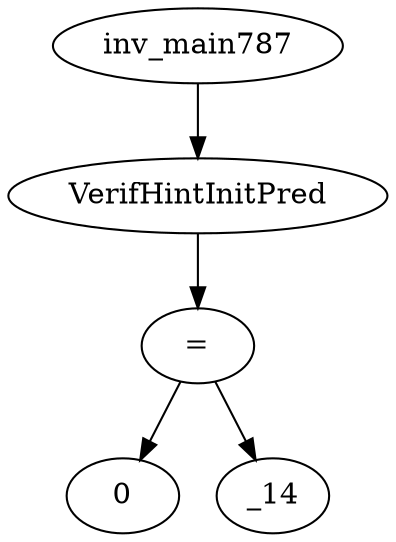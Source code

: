digraph dag {
0 [label="inv_main787"];
1 [label="VerifHintInitPred"];
2 [label="="];
3 [label="0"];
4 [label="_14"];
0->1
1->2
2->4
2 -> 3
}
